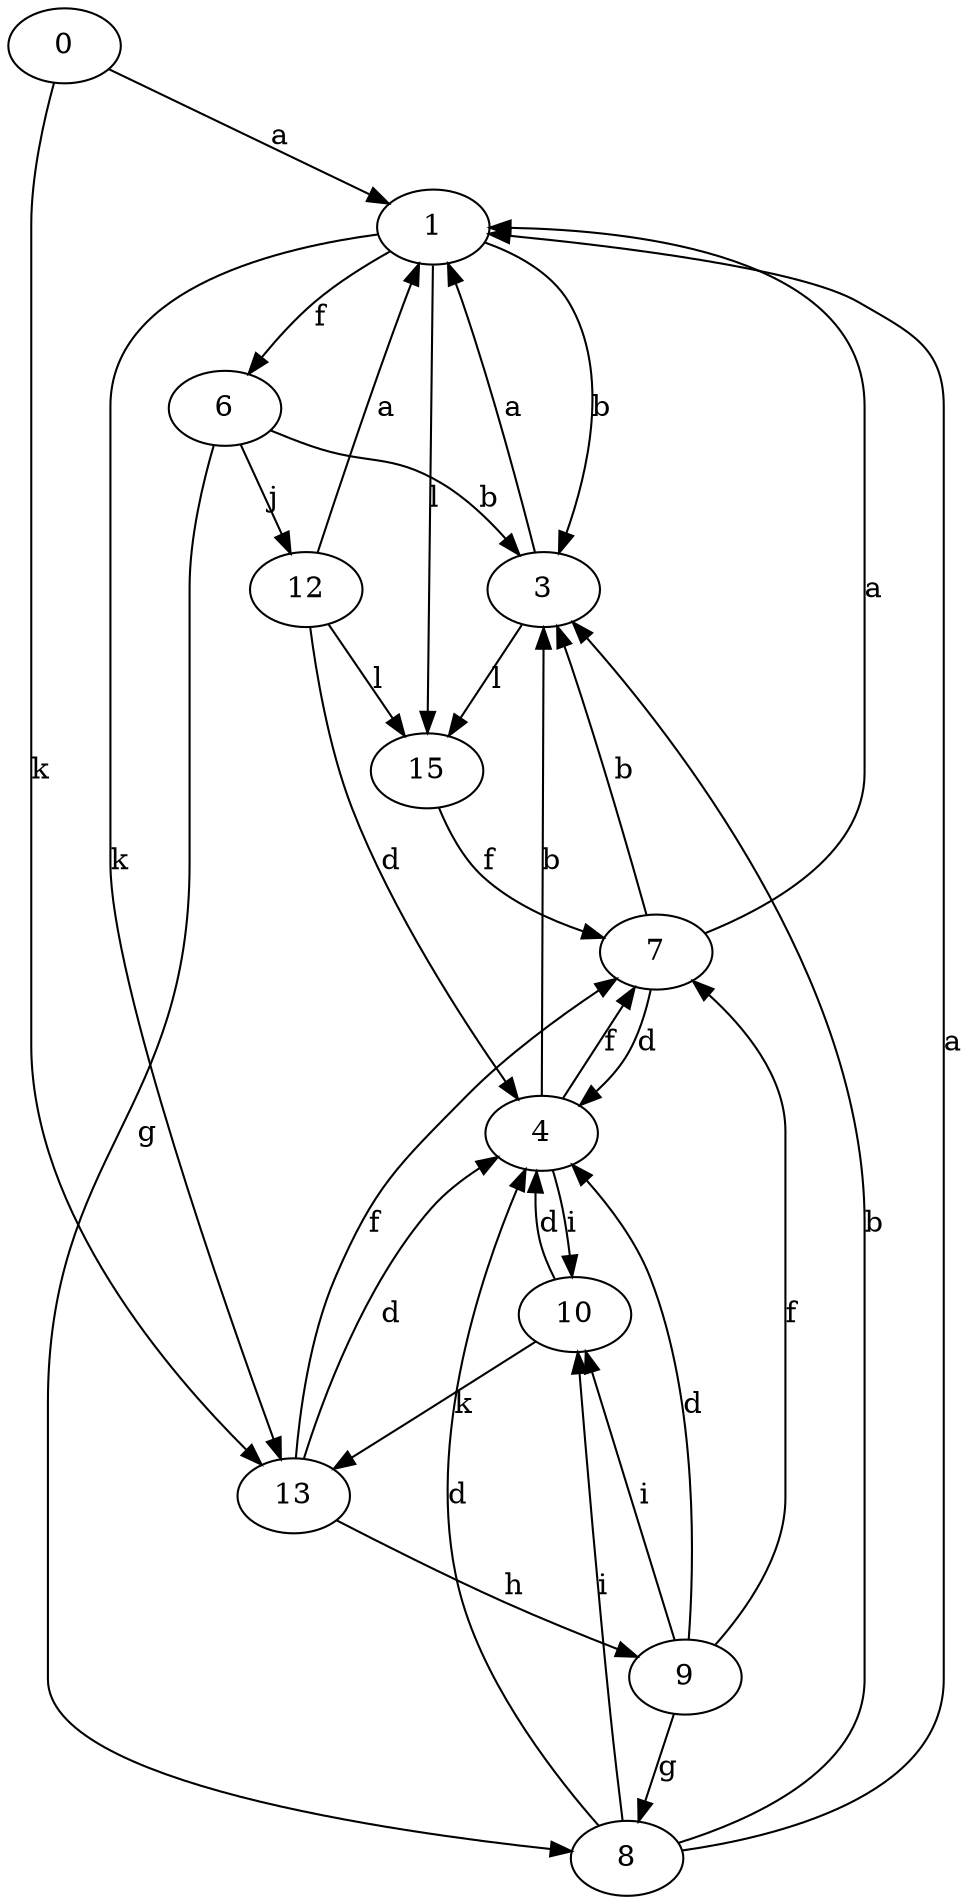 strict digraph  {
1;
3;
4;
6;
7;
8;
9;
10;
12;
13;
0;
15;
1 -> 3  [label=b];
1 -> 6  [label=f];
1 -> 13  [label=k];
1 -> 15  [label=l];
3 -> 1  [label=a];
3 -> 15  [label=l];
4 -> 3  [label=b];
4 -> 7  [label=f];
4 -> 10  [label=i];
6 -> 3  [label=b];
6 -> 8  [label=g];
6 -> 12  [label=j];
7 -> 1  [label=a];
7 -> 3  [label=b];
7 -> 4  [label=d];
8 -> 1  [label=a];
8 -> 3  [label=b];
8 -> 4  [label=d];
8 -> 10  [label=i];
9 -> 4  [label=d];
9 -> 7  [label=f];
9 -> 8  [label=g];
9 -> 10  [label=i];
10 -> 4  [label=d];
10 -> 13  [label=k];
12 -> 1  [label=a];
12 -> 4  [label=d];
12 -> 15  [label=l];
13 -> 4  [label=d];
13 -> 7  [label=f];
13 -> 9  [label=h];
0 -> 1  [label=a];
0 -> 13  [label=k];
15 -> 7  [label=f];
}
